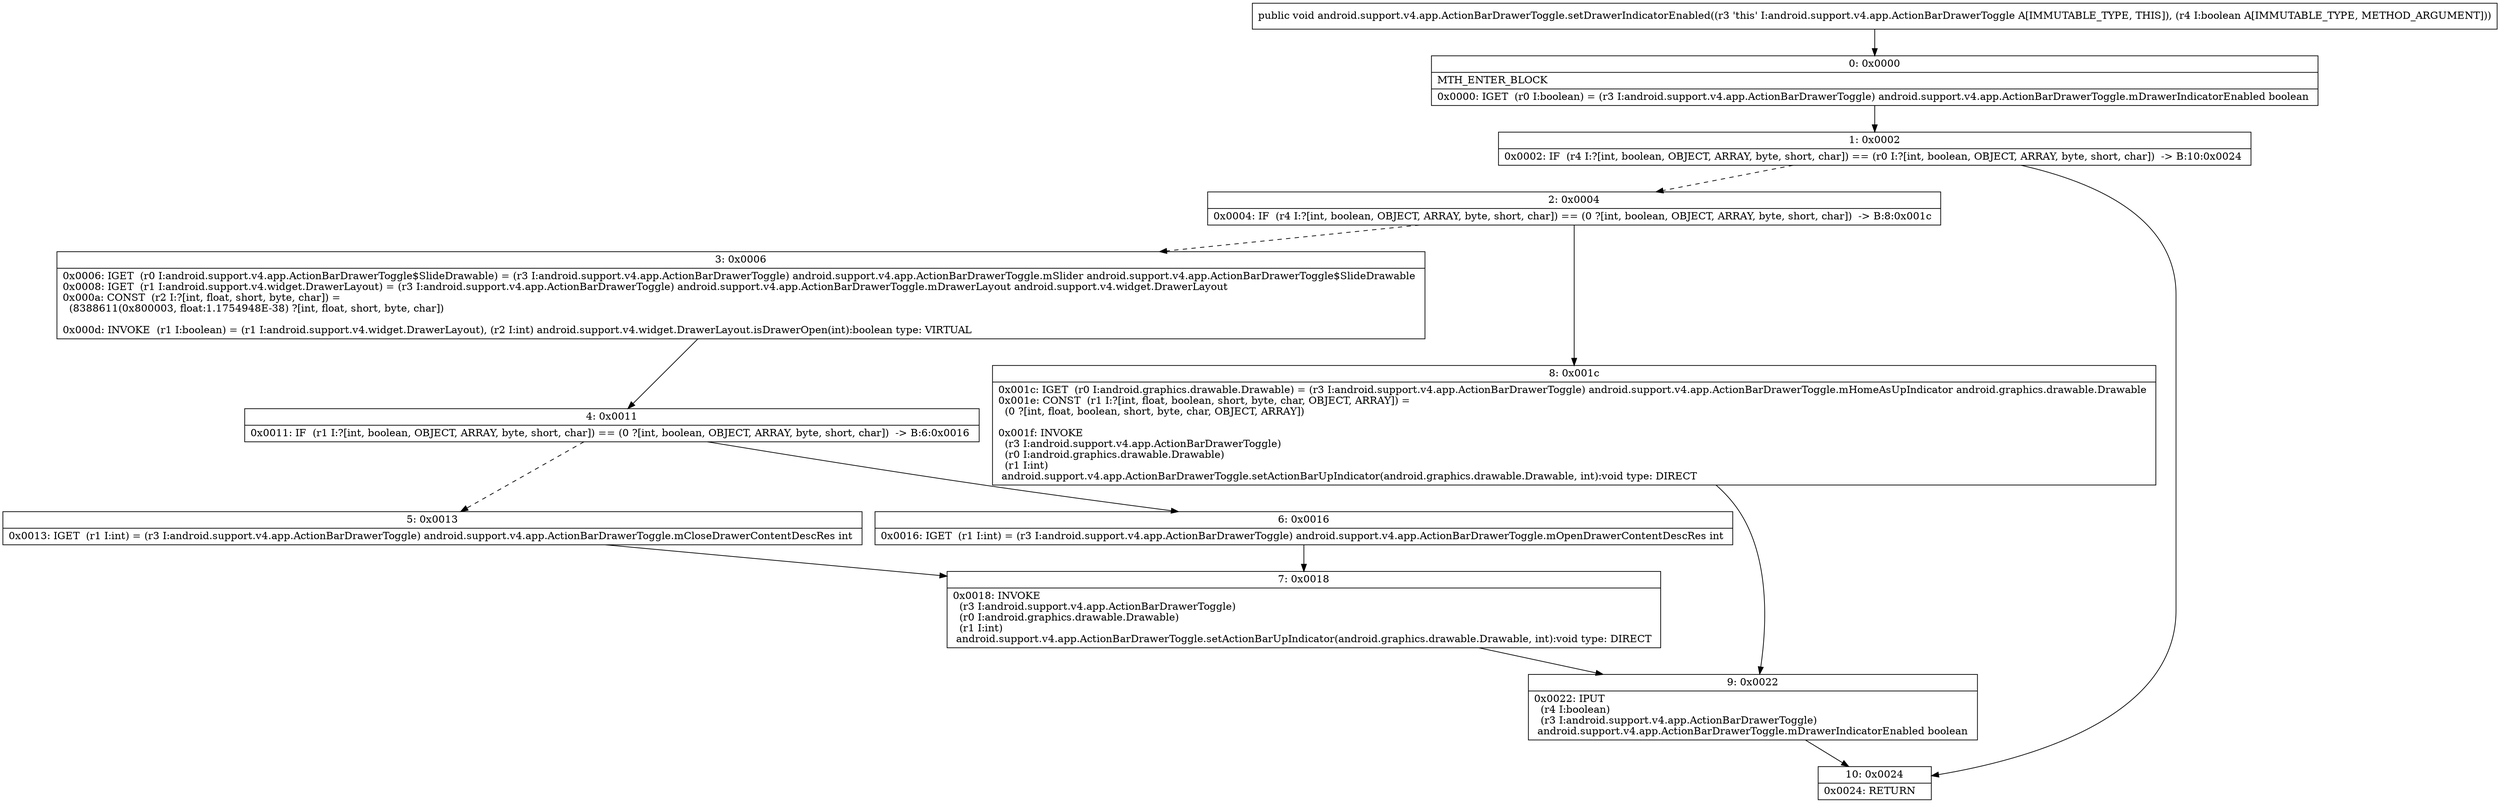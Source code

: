 digraph "CFG forandroid.support.v4.app.ActionBarDrawerToggle.setDrawerIndicatorEnabled(Z)V" {
Node_0 [shape=record,label="{0\:\ 0x0000|MTH_ENTER_BLOCK\l|0x0000: IGET  (r0 I:boolean) = (r3 I:android.support.v4.app.ActionBarDrawerToggle) android.support.v4.app.ActionBarDrawerToggle.mDrawerIndicatorEnabled boolean \l}"];
Node_1 [shape=record,label="{1\:\ 0x0002|0x0002: IF  (r4 I:?[int, boolean, OBJECT, ARRAY, byte, short, char]) == (r0 I:?[int, boolean, OBJECT, ARRAY, byte, short, char])  \-\> B:10:0x0024 \l}"];
Node_2 [shape=record,label="{2\:\ 0x0004|0x0004: IF  (r4 I:?[int, boolean, OBJECT, ARRAY, byte, short, char]) == (0 ?[int, boolean, OBJECT, ARRAY, byte, short, char])  \-\> B:8:0x001c \l}"];
Node_3 [shape=record,label="{3\:\ 0x0006|0x0006: IGET  (r0 I:android.support.v4.app.ActionBarDrawerToggle$SlideDrawable) = (r3 I:android.support.v4.app.ActionBarDrawerToggle) android.support.v4.app.ActionBarDrawerToggle.mSlider android.support.v4.app.ActionBarDrawerToggle$SlideDrawable \l0x0008: IGET  (r1 I:android.support.v4.widget.DrawerLayout) = (r3 I:android.support.v4.app.ActionBarDrawerToggle) android.support.v4.app.ActionBarDrawerToggle.mDrawerLayout android.support.v4.widget.DrawerLayout \l0x000a: CONST  (r2 I:?[int, float, short, byte, char]) = \l  (8388611(0x800003, float:1.1754948E\-38) ?[int, float, short, byte, char])\l \l0x000d: INVOKE  (r1 I:boolean) = (r1 I:android.support.v4.widget.DrawerLayout), (r2 I:int) android.support.v4.widget.DrawerLayout.isDrawerOpen(int):boolean type: VIRTUAL \l}"];
Node_4 [shape=record,label="{4\:\ 0x0011|0x0011: IF  (r1 I:?[int, boolean, OBJECT, ARRAY, byte, short, char]) == (0 ?[int, boolean, OBJECT, ARRAY, byte, short, char])  \-\> B:6:0x0016 \l}"];
Node_5 [shape=record,label="{5\:\ 0x0013|0x0013: IGET  (r1 I:int) = (r3 I:android.support.v4.app.ActionBarDrawerToggle) android.support.v4.app.ActionBarDrawerToggle.mCloseDrawerContentDescRes int \l}"];
Node_6 [shape=record,label="{6\:\ 0x0016|0x0016: IGET  (r1 I:int) = (r3 I:android.support.v4.app.ActionBarDrawerToggle) android.support.v4.app.ActionBarDrawerToggle.mOpenDrawerContentDescRes int \l}"];
Node_7 [shape=record,label="{7\:\ 0x0018|0x0018: INVOKE  \l  (r3 I:android.support.v4.app.ActionBarDrawerToggle)\l  (r0 I:android.graphics.drawable.Drawable)\l  (r1 I:int)\l android.support.v4.app.ActionBarDrawerToggle.setActionBarUpIndicator(android.graphics.drawable.Drawable, int):void type: DIRECT \l}"];
Node_8 [shape=record,label="{8\:\ 0x001c|0x001c: IGET  (r0 I:android.graphics.drawable.Drawable) = (r3 I:android.support.v4.app.ActionBarDrawerToggle) android.support.v4.app.ActionBarDrawerToggle.mHomeAsUpIndicator android.graphics.drawable.Drawable \l0x001e: CONST  (r1 I:?[int, float, boolean, short, byte, char, OBJECT, ARRAY]) = \l  (0 ?[int, float, boolean, short, byte, char, OBJECT, ARRAY])\l \l0x001f: INVOKE  \l  (r3 I:android.support.v4.app.ActionBarDrawerToggle)\l  (r0 I:android.graphics.drawable.Drawable)\l  (r1 I:int)\l android.support.v4.app.ActionBarDrawerToggle.setActionBarUpIndicator(android.graphics.drawable.Drawable, int):void type: DIRECT \l}"];
Node_9 [shape=record,label="{9\:\ 0x0022|0x0022: IPUT  \l  (r4 I:boolean)\l  (r3 I:android.support.v4.app.ActionBarDrawerToggle)\l android.support.v4.app.ActionBarDrawerToggle.mDrawerIndicatorEnabled boolean \l}"];
Node_10 [shape=record,label="{10\:\ 0x0024|0x0024: RETURN   \l}"];
MethodNode[shape=record,label="{public void android.support.v4.app.ActionBarDrawerToggle.setDrawerIndicatorEnabled((r3 'this' I:android.support.v4.app.ActionBarDrawerToggle A[IMMUTABLE_TYPE, THIS]), (r4 I:boolean A[IMMUTABLE_TYPE, METHOD_ARGUMENT])) }"];
MethodNode -> Node_0;
Node_0 -> Node_1;
Node_1 -> Node_2[style=dashed];
Node_1 -> Node_10;
Node_2 -> Node_3[style=dashed];
Node_2 -> Node_8;
Node_3 -> Node_4;
Node_4 -> Node_5[style=dashed];
Node_4 -> Node_6;
Node_5 -> Node_7;
Node_6 -> Node_7;
Node_7 -> Node_9;
Node_8 -> Node_9;
Node_9 -> Node_10;
}

